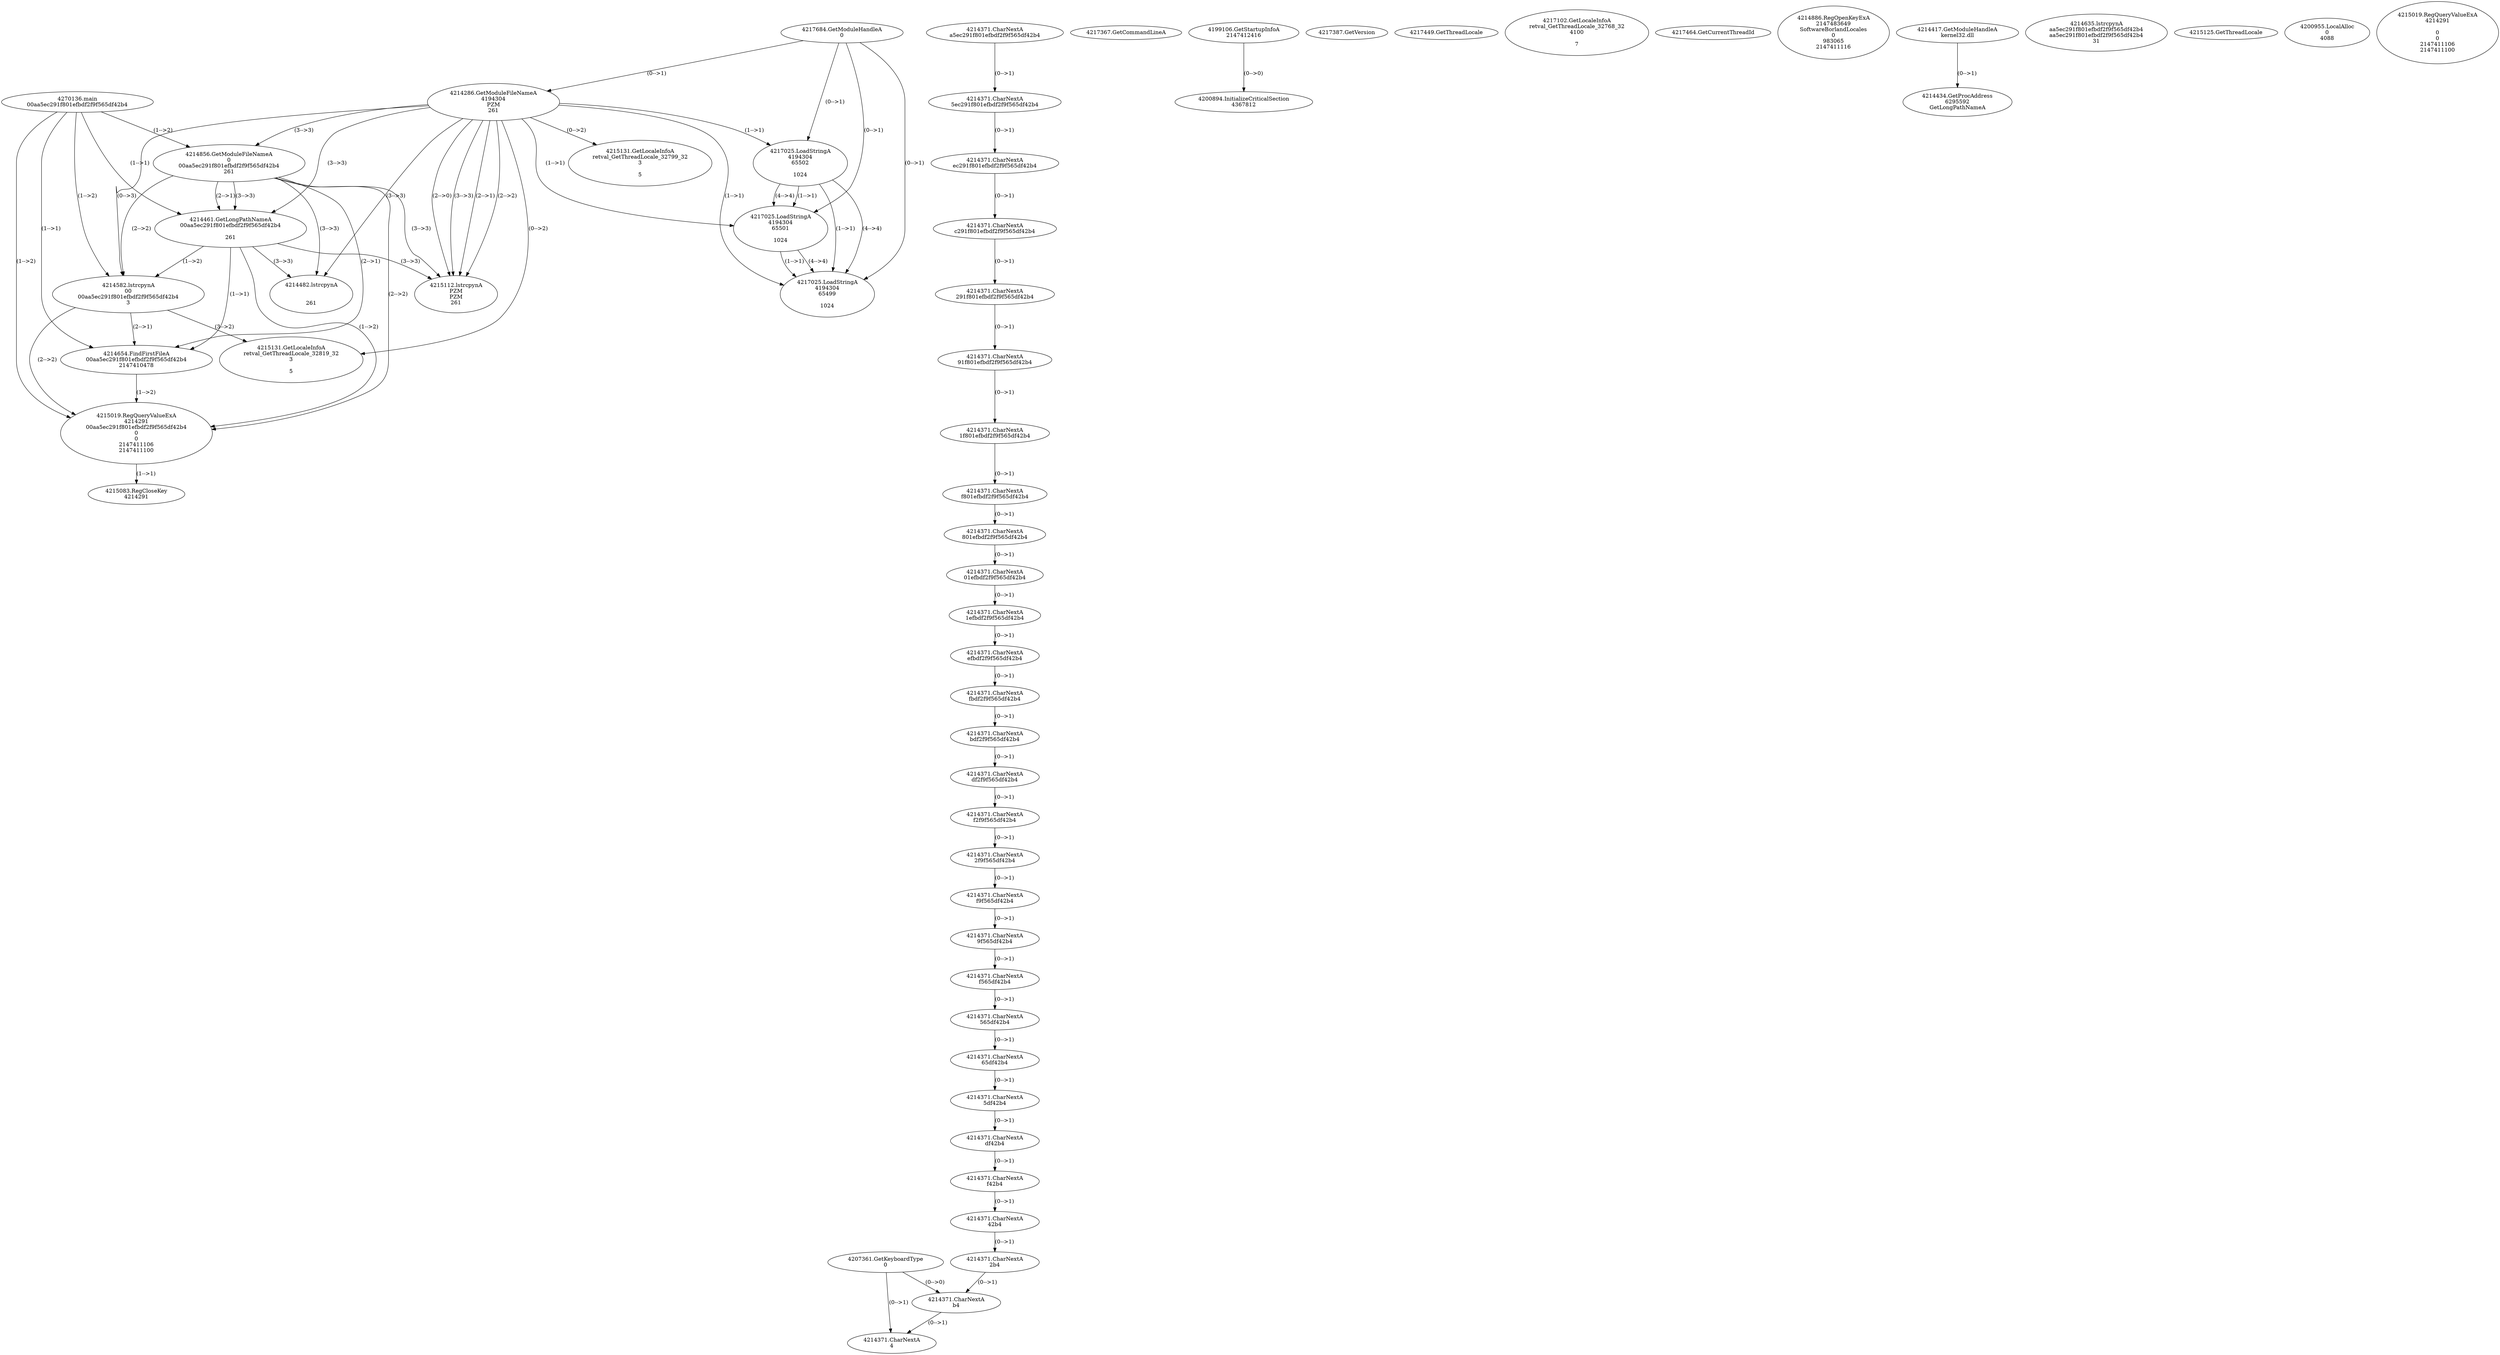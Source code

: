 // Global SCDG with merge call
digraph {
	0 [label="4270136.main
00aa5ec291f801efbdf2f9f565df42b4"]
	1 [label="4217684.GetModuleHandleA
0"]
	2 [label="4207361.GetKeyboardType
0"]
	3 [label="4217367.GetCommandLineA
"]
	4 [label="4199106.GetStartupInfoA
2147412416"]
	5 [label="4217387.GetVersion
"]
	6 [label="4217449.GetThreadLocale
"]
	7 [label="4217102.GetLocaleInfoA
retval_GetThreadLocale_32768_32
4100

7"]
	8 [label="4217464.GetCurrentThreadId
"]
	9 [label="4214286.GetModuleFileNameA
4194304
PZM
261"]
	1 -> 9 [label="(0-->1)"]
	10 [label="4214856.GetModuleFileNameA
0
00aa5ec291f801efbdf2f9f565df42b4
261"]
	0 -> 10 [label="(1-->2)"]
	9 -> 10 [label="(3-->3)"]
	11 [label="4214886.RegOpenKeyExA
2147483649
Software\Borland\Locales
0
983065
2147411116"]
	12 [label="4214417.GetModuleHandleA
kernel32.dll"]
	13 [label="4214434.GetProcAddress
6295592
GetLongPathNameA"]
	12 -> 13 [label="(0-->1)"]
	14 [label="4214461.GetLongPathNameA
00aa5ec291f801efbdf2f9f565df42b4

261"]
	0 -> 14 [label="(1-->1)"]
	10 -> 14 [label="(2-->1)"]
	9 -> 14 [label="(3-->3)"]
	10 -> 14 [label="(3-->3)"]
	15 [label="4214582.lstrcpynA
00
00aa5ec291f801efbdf2f9f565df42b4
3"]
	0 -> 15 [label="(1-->2)"]
	10 -> 15 [label="(2-->2)"]
	14 -> 15 [label="(1-->2)"]
	9 -> 15 [label="(0-->3)"]
	16 [label="4214371.CharNextA
a5ec291f801efbdf2f9f565df42b4"]
	17 [label="4214371.CharNextA
5ec291f801efbdf2f9f565df42b4"]
	16 -> 17 [label="(0-->1)"]
	18 [label="4214371.CharNextA
ec291f801efbdf2f9f565df42b4"]
	17 -> 18 [label="(0-->1)"]
	19 [label="4214371.CharNextA
c291f801efbdf2f9f565df42b4"]
	18 -> 19 [label="(0-->1)"]
	20 [label="4214371.CharNextA
291f801efbdf2f9f565df42b4"]
	19 -> 20 [label="(0-->1)"]
	21 [label="4214371.CharNextA
91f801efbdf2f9f565df42b4"]
	20 -> 21 [label="(0-->1)"]
	22 [label="4214371.CharNextA
1f801efbdf2f9f565df42b4"]
	21 -> 22 [label="(0-->1)"]
	23 [label="4214371.CharNextA
f801efbdf2f9f565df42b4"]
	22 -> 23 [label="(0-->1)"]
	24 [label="4214371.CharNextA
801efbdf2f9f565df42b4"]
	23 -> 24 [label="(0-->1)"]
	25 [label="4214371.CharNextA
01efbdf2f9f565df42b4"]
	24 -> 25 [label="(0-->1)"]
	26 [label="4214371.CharNextA
1efbdf2f9f565df42b4"]
	25 -> 26 [label="(0-->1)"]
	27 [label="4214371.CharNextA
efbdf2f9f565df42b4"]
	26 -> 27 [label="(0-->1)"]
	28 [label="4214371.CharNextA
fbdf2f9f565df42b4"]
	27 -> 28 [label="(0-->1)"]
	29 [label="4214371.CharNextA
bdf2f9f565df42b4"]
	28 -> 29 [label="(0-->1)"]
	30 [label="4214371.CharNextA
df2f9f565df42b4"]
	29 -> 30 [label="(0-->1)"]
	31 [label="4214371.CharNextA
f2f9f565df42b4"]
	30 -> 31 [label="(0-->1)"]
	32 [label="4214371.CharNextA
2f9f565df42b4"]
	31 -> 32 [label="(0-->1)"]
	33 [label="4214371.CharNextA
f9f565df42b4"]
	32 -> 33 [label="(0-->1)"]
	34 [label="4214371.CharNextA
9f565df42b4"]
	33 -> 34 [label="(0-->1)"]
	35 [label="4214371.CharNextA
f565df42b4"]
	34 -> 35 [label="(0-->1)"]
	36 [label="4214371.CharNextA
565df42b4"]
	35 -> 36 [label="(0-->1)"]
	37 [label="4214371.CharNextA
65df42b4"]
	36 -> 37 [label="(0-->1)"]
	38 [label="4214371.CharNextA
5df42b4"]
	37 -> 38 [label="(0-->1)"]
	39 [label="4214371.CharNextA
df42b4"]
	38 -> 39 [label="(0-->1)"]
	40 [label="4214371.CharNextA
f42b4"]
	39 -> 40 [label="(0-->1)"]
	41 [label="4214371.CharNextA
42b4"]
	40 -> 41 [label="(0-->1)"]
	42 [label="4214371.CharNextA
2b4"]
	41 -> 42 [label="(0-->1)"]
	43 [label="4214371.CharNextA
b4"]
	42 -> 43 [label="(0-->1)"]
	2 -> 43 [label="(0-->0)"]
	44 [label="4214371.CharNextA
4"]
	2 -> 44 [label="(0-->1)"]
	43 -> 44 [label="(0-->1)"]
	45 [label="4214635.lstrcpynA
aa5ec291f801efbdf2f9f565df42b4
aa5ec291f801efbdf2f9f565df42b4
31"]
	46 [label="4214654.FindFirstFileA
00aa5ec291f801efbdf2f9f565df42b4
2147410478"]
	0 -> 46 [label="(1-->1)"]
	10 -> 46 [label="(2-->1)"]
	14 -> 46 [label="(1-->1)"]
	15 -> 46 [label="(2-->1)"]
	47 [label="4215019.RegQueryValueExA
4214291
00aa5ec291f801efbdf2f9f565df42b4
0
0
2147411106
2147411100"]
	0 -> 47 [label="(1-->2)"]
	10 -> 47 [label="(2-->2)"]
	14 -> 47 [label="(1-->2)"]
	15 -> 47 [label="(2-->2)"]
	46 -> 47 [label="(1-->2)"]
	48 [label="4215083.RegCloseKey
4214291"]
	47 -> 48 [label="(1-->1)"]
	49 [label="4215112.lstrcpynA
PZM
PZM
261"]
	9 -> 49 [label="(2-->1)"]
	9 -> 49 [label="(2-->2)"]
	9 -> 49 [label="(3-->3)"]
	10 -> 49 [label="(3-->3)"]
	14 -> 49 [label="(3-->3)"]
	9 -> 49 [label="(2-->0)"]
	50 [label="4215125.GetThreadLocale
"]
	51 [label="4215131.GetLocaleInfoA
retval_GetThreadLocale_32819_32
3

5"]
	9 -> 51 [label="(0-->2)"]
	15 -> 51 [label="(3-->2)"]
	52 [label="4217025.LoadStringA
4194304
65502

1024"]
	1 -> 52 [label="(0-->1)"]
	9 -> 52 [label="(1-->1)"]
	53 [label="4217025.LoadStringA
4194304
65501

1024"]
	1 -> 53 [label="(0-->1)"]
	9 -> 53 [label="(1-->1)"]
	52 -> 53 [label="(1-->1)"]
	52 -> 53 [label="(4-->4)"]
	54 [label="4217025.LoadStringA
4194304
65499

1024"]
	1 -> 54 [label="(0-->1)"]
	9 -> 54 [label="(1-->1)"]
	52 -> 54 [label="(1-->1)"]
	53 -> 54 [label="(1-->1)"]
	52 -> 54 [label="(4-->4)"]
	53 -> 54 [label="(4-->4)"]
	55 [label="4200894.InitializeCriticalSection
4367812"]
	4 -> 55 [label="(0-->0)"]
	56 [label="4200955.LocalAlloc
0
4088"]
	57 [label="4214482.lstrcpynA


261"]
	9 -> 57 [label="(3-->3)"]
	10 -> 57 [label="(3-->3)"]
	14 -> 57 [label="(3-->3)"]
	58 [label="4215019.RegQueryValueExA
4214291

0
0
2147411106
2147411100"]
	59 [label="4215131.GetLocaleInfoA
retval_GetThreadLocale_32799_32
3

5"]
	9 -> 59 [label="(0-->2)"]
}
